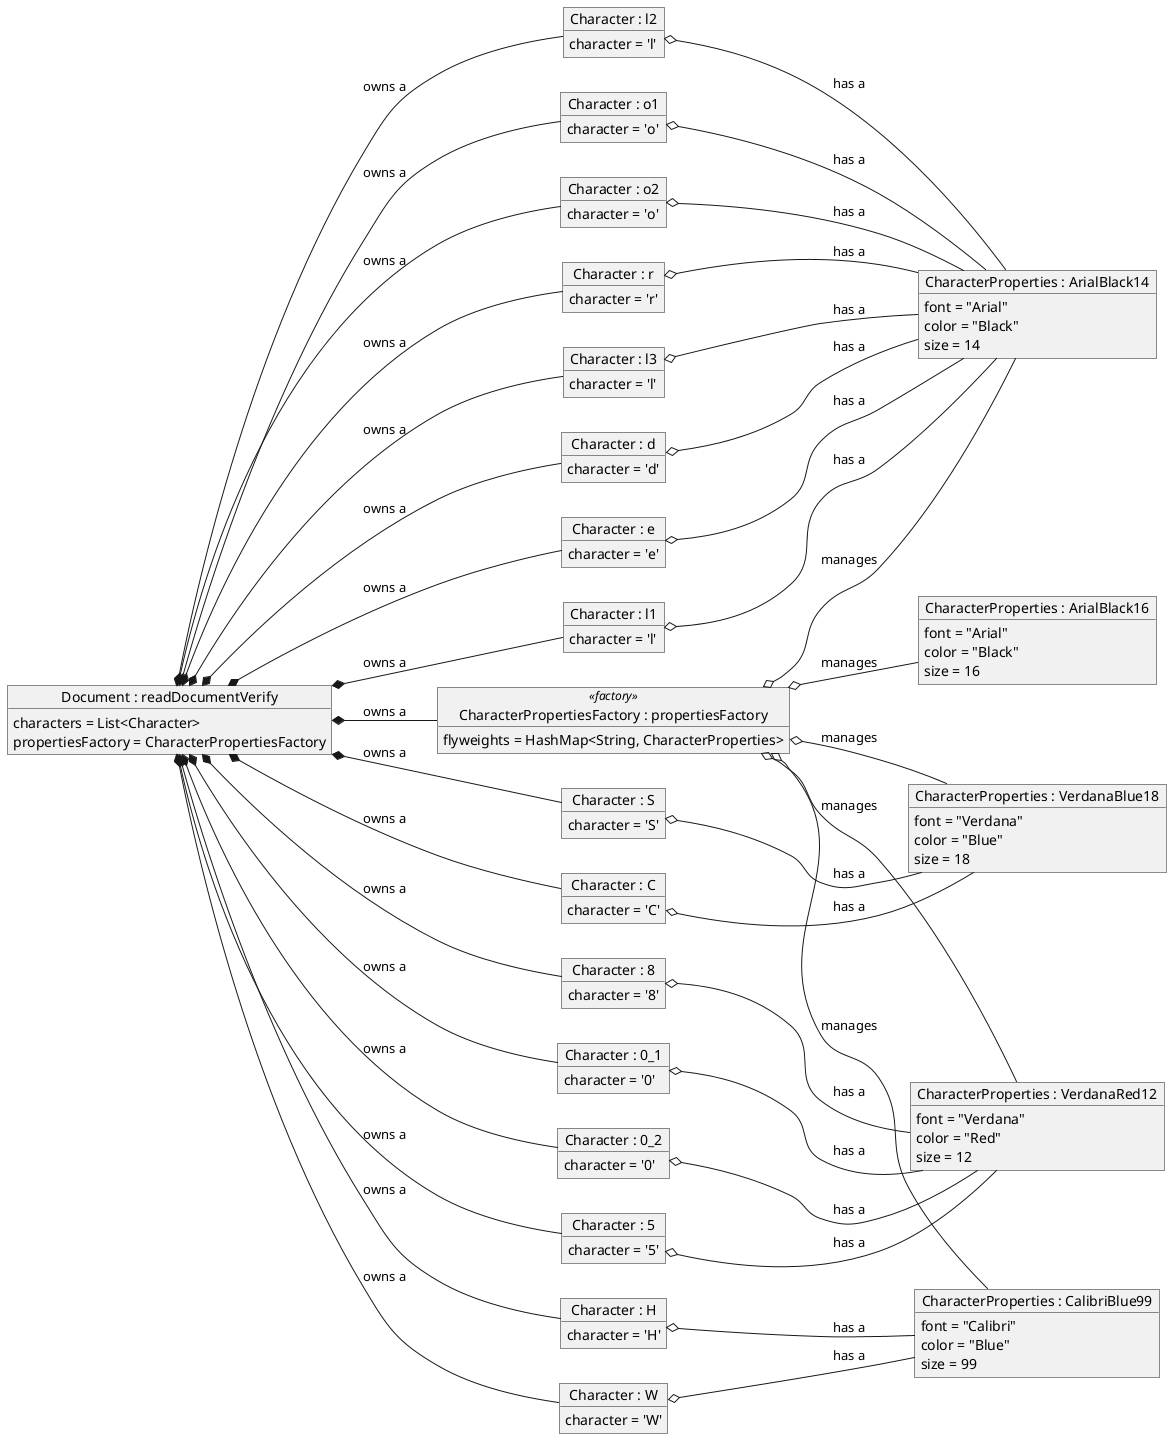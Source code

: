 @startuml
' Layout Direction
left to right direction

' Define Objects
object "Document : readDocumentVerify" as doc {
  characters = List<Character>
  propertiesFactory = CharacterPropertiesFactory
}

object "CharacterPropertiesFactory : propertiesFactory" as cpf <<factory>> {
  flyweights = HashMap<String, CharacterProperties>
}

' Characters Properties Instances
object "CharacterProperties : ArialBlack14" as CP1 {
  font = "Arial"
  color = "Black"
  size = 14
}
object "CharacterProperties : ArialBlack16" as CP2 {
  font = "Arial"
  color = "Black"
  size = 16
}
object "CharacterProperties : VerdanaBlue18" as CP3 {
  font = "Verdana"
  color = "Blue"
  size = 18
}
object "CharacterProperties : VerdanaRed12" as CP4 {
  font = "Verdana"
  color = "Red"
  size = 12
}

object "CharacterProperties : CalibriBlue99" as CP5 {
  font = "Calibri"
  color = "Blue"
  size = 99
}

' Define Characters
object "Character : H" as Ch1 {
  character = 'H'
}
object "Character : e" as Ch2 {
  character = 'e'
}
object "Character : l1" as Ch3 {
  character = 'l'
}
object "Character : l2" as Ch4 {
  character = 'l'
}
object "Character : o1" as Ch5 {
  character = 'o'
}
object "Character : W" as Ch6 {
  character = 'W'
}
object "Character : o2" as Ch7 {
  character = 'o'
}
object "Character : r" as Ch8 {
  character = 'r'
}
object "Character : l3" as Ch9 {
  character = 'l'
}
object "Character : d" as Ch10 {
  character = 'd'
}
object "Character : C" as Ch11 {
  character = 'C'
}
object "Character : S" as Ch12 {
  character = 'S'
}
object "Character : 5" as Ch13 {
  character = '5'
}
object "Character : 8" as Ch14 {
  character = '8'
}
object "Character : 0_1" as Ch15 {
  character = '0'
}
object "Character : 0_2" as Ch16 {
  character = '0'
}

' Add space for readability
cpf -[hidden]-> CP1
cpf -[hidden]-> CP2
cpf -[hidden]-> CP3
cpf -[hidden]-> CP4

' Define Relationships
doc *-- cpf : "owns a"
doc *-- Ch1 : "owns a"
doc *-- Ch2 : "owns a"
doc *-- Ch3 : "owns a"
doc *-- Ch4 : "owns a"
doc *-- Ch5 : "owns a"
doc *-- Ch6 : "owns a"
doc *-- Ch7 : "owns a"
doc *-- Ch8 : "owns a"
doc *-- Ch9 : "owns a"
doc *-- Ch10 : "owns a"
doc *-- Ch11 : "owns a"
doc *-- Ch12 : "owns a"
doc *-- Ch13 : "owns a"
doc *-- Ch14 : "owns a"
doc *-- Ch15 : "owns a"
doc *-- Ch16 : "owns a"

cpf o-- CP1 : "manages"
cpf o-- CP2 : "manages"
cpf o-- CP3 : "manages"
cpf o-- CP4 : "manages"
cpf o-- CP5 : "manages"

Ch1 o-- CP5 : "has a"
Ch2 o-- CP1 : "has a"
Ch3 o-- CP1 : "has a"
Ch4 o-- CP1 : "has a"
Ch5 o-- CP1 : "has a"
Ch6 o-- CP5 : "has a"
Ch7 o-- CP1 : "has a"
Ch8 o-- CP1 : "has a"
Ch9 o-- CP1 : "has a"
Ch10 o-- CP1 : "has a"
Ch11 o-- CP3 : "has a"
Ch12 o-- CP3 : "has a"
Ch13 o-- CP4 : "has a"
Ch14 o-- CP4 : "has a"
Ch15 o-- CP4 : "has a"
Ch16 o-- CP4 : "has a"

@enduml
